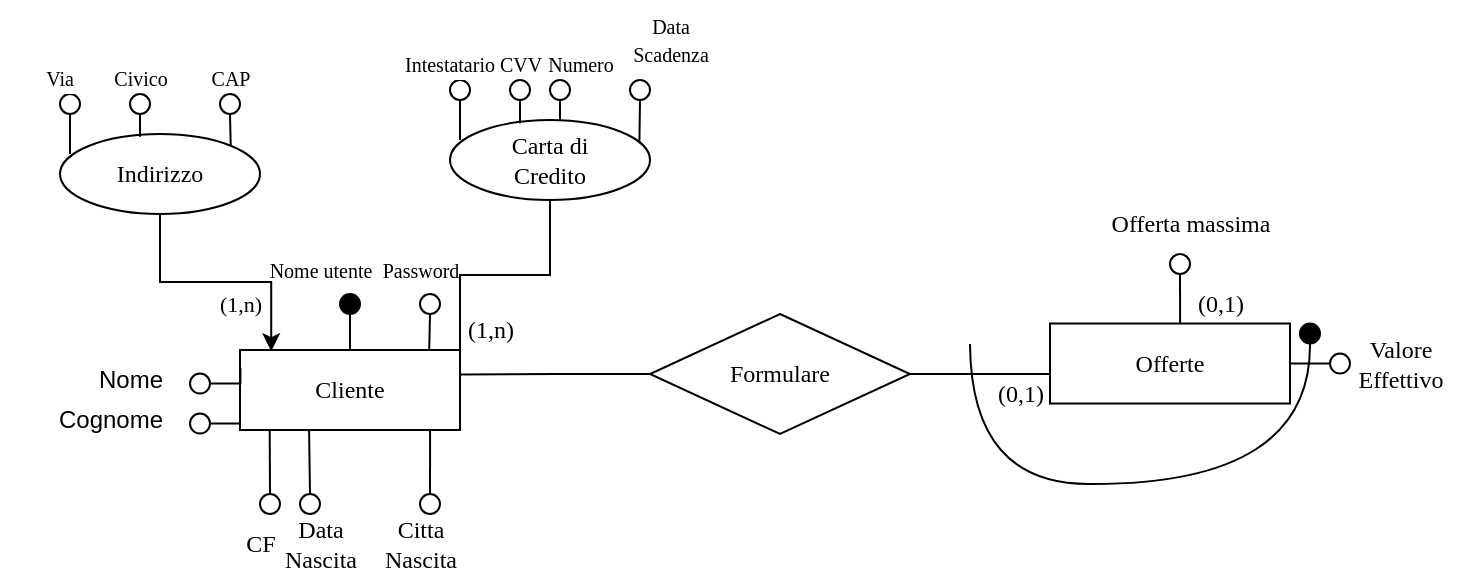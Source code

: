 <mxfile version="27.0.6">
  <diagram name="Pagina-1" id="IdZIklXSNSVNDeojrIxg">
    <mxGraphModel dx="591" dy="1478" grid="1" gridSize="10" guides="1" tooltips="1" connect="1" arrows="1" fold="1" page="1" pageScale="1" pageWidth="827" pageHeight="1169" math="0" shadow="0">
      <root>
        <mxCell id="0" />
        <mxCell id="1" parent="0" />
        <mxCell id="zjp3u2C6ABEVa1yzkm6k-19" style="edgeStyle=orthogonalEdgeStyle;rounded=0;orthogonalLoop=1;jettySize=auto;html=1;exitX=1;exitY=0;exitDx=0;exitDy=0;entryX=0.5;entryY=1;entryDx=0;entryDy=0;endArrow=none;startFill=0;" edge="1" parent="1" source="xMFfn7sjVob-yf2wYUGk-1" target="xMFfn7sjVob-yf2wYUGk-2">
          <mxGeometry relative="1" as="geometry" />
        </mxCell>
        <mxCell id="zjp3u2C6ABEVa1yzkm6k-23" style="edgeStyle=orthogonalEdgeStyle;rounded=0;orthogonalLoop=1;jettySize=auto;html=1;exitX=0.5;exitY=0;exitDx=0;exitDy=0;entryX=0.5;entryY=1;entryDx=0;entryDy=0;endArrow=none;startFill=0;" edge="1" parent="1" source="xMFfn7sjVob-yf2wYUGk-1" target="xMFfn7sjVob-yf2wYUGk-37">
          <mxGeometry relative="1" as="geometry" />
        </mxCell>
        <mxCell id="xMFfn7sjVob-yf2wYUGk-1" value="&lt;font&gt;Cliente&lt;/font&gt;" style="whiteSpace=wrap;html=1;align=center;fontFamily=Times New Roman;" parent="1" vertex="1">
          <mxGeometry x="265" y="118.0" width="110" height="40" as="geometry" />
        </mxCell>
        <mxCell id="xMFfn7sjVob-yf2wYUGk-2" value="&lt;font&gt;Carta di&lt;br&gt;Credito&lt;/font&gt;" style="ellipse;whiteSpace=wrap;html=1;align=center;fontFamily=Times New Roman;" parent="1" vertex="1">
          <mxGeometry x="370" y="3" width="100" height="40" as="geometry" />
        </mxCell>
        <mxCell id="xMFfn7sjVob-yf2wYUGk-3" value="" style="ellipse;whiteSpace=wrap;html=1;aspect=fixed;fontFamily=Times New Roman;" parent="1" vertex="1">
          <mxGeometry x="370" y="-17" width="10" height="10" as="geometry" />
        </mxCell>
        <mxCell id="xMFfn7sjVob-yf2wYUGk-4" value="" style="ellipse;whiteSpace=wrap;html=1;aspect=fixed;fontFamily=Times New Roman;" parent="1" vertex="1">
          <mxGeometry x="400" y="-17" width="10" height="10" as="geometry" />
        </mxCell>
        <mxCell id="xMFfn7sjVob-yf2wYUGk-5" style="edgeStyle=orthogonalEdgeStyle;rounded=0;orthogonalLoop=1;jettySize=auto;html=1;exitX=0.5;exitY=1;exitDx=0;exitDy=0;entryX=0.05;entryY=0.25;entryDx=0;entryDy=0;entryPerimeter=0;endArrow=none;startFill=0;fontFamily=Times New Roman;" parent="1" source="xMFfn7sjVob-yf2wYUGk-3" target="xMFfn7sjVob-yf2wYUGk-2" edge="1">
          <mxGeometry relative="1" as="geometry" />
        </mxCell>
        <mxCell id="xMFfn7sjVob-yf2wYUGk-6" style="edgeStyle=orthogonalEdgeStyle;rounded=0;orthogonalLoop=1;jettySize=auto;html=1;exitX=0.5;exitY=1;exitDx=0;exitDy=0;entryX=0.35;entryY=0.041;entryDx=0;entryDy=0;entryPerimeter=0;endArrow=none;startFill=0;fontFamily=Times New Roman;" parent="1" source="xMFfn7sjVob-yf2wYUGk-4" target="xMFfn7sjVob-yf2wYUGk-2" edge="1">
          <mxGeometry relative="1" as="geometry" />
        </mxCell>
        <mxCell id="xMFfn7sjVob-yf2wYUGk-7" value="" style="ellipse;whiteSpace=wrap;html=1;aspect=fixed;fontFamily=Times New Roman;" parent="1" vertex="1">
          <mxGeometry x="420" y="-17" width="10" height="10" as="geometry" />
        </mxCell>
        <mxCell id="xMFfn7sjVob-yf2wYUGk-8" value="" style="ellipse;whiteSpace=wrap;html=1;aspect=fixed;fontFamily=Times New Roman;" parent="1" vertex="1">
          <mxGeometry x="460" y="-17" width="10" height="10" as="geometry" />
        </mxCell>
        <mxCell id="xMFfn7sjVob-yf2wYUGk-9" style="edgeStyle=orthogonalEdgeStyle;rounded=0;orthogonalLoop=1;jettySize=auto;html=1;exitX=0.5;exitY=1;exitDx=0;exitDy=0;entryX=0.55;entryY=0.003;entryDx=0;entryDy=0;entryPerimeter=0;endArrow=none;startFill=0;fontFamily=Times New Roman;" parent="1" source="xMFfn7sjVob-yf2wYUGk-7" target="xMFfn7sjVob-yf2wYUGk-2" edge="1">
          <mxGeometry relative="1" as="geometry" />
        </mxCell>
        <mxCell id="xMFfn7sjVob-yf2wYUGk-10" value="&lt;font style=&quot;font-size: 10px;&quot;&gt;Intestatario&lt;/font&gt;" style="text;html=1;align=center;verticalAlign=middle;whiteSpace=wrap;rounded=0;fontFamily=Times New Roman;fontSize=12;fontColor=default;labelBackgroundColor=default;" parent="1" vertex="1">
          <mxGeometry x="340" y="-40" width="60" height="30" as="geometry" />
        </mxCell>
        <mxCell id="xMFfn7sjVob-yf2wYUGk-11" value="&lt;font&gt;CVV&lt;/font&gt;" style="text;html=1;align=center;verticalAlign=middle;resizable=0;points=[];autosize=1;strokeColor=none;fillColor=none;fontFamily=Times New Roman;fontSize=10;fontColor=default;labelBackgroundColor=default;" parent="1" vertex="1">
          <mxGeometry x="385" y="-40" width="40" height="30" as="geometry" />
        </mxCell>
        <mxCell id="xMFfn7sjVob-yf2wYUGk-12" value="&lt;font&gt;Numero&lt;/font&gt;" style="text;html=1;align=center;verticalAlign=middle;resizable=0;points=[];autosize=1;strokeColor=none;fillColor=none;fontFamily=Times New Roman;fontSize=10;fontColor=default;labelBackgroundColor=default;" parent="1" vertex="1">
          <mxGeometry x="405" y="-40" width="60" height="30" as="geometry" />
        </mxCell>
        <mxCell id="xMFfn7sjVob-yf2wYUGk-15" value="" style="ellipse;whiteSpace=wrap;html=1;aspect=fixed;fontFamily=Times New Roman;" parent="1" vertex="1">
          <mxGeometry x="355" y="190" width="10" height="10" as="geometry" />
        </mxCell>
        <mxCell id="xMFfn7sjVob-yf2wYUGk-16" value="" style="ellipse;whiteSpace=wrap;html=1;aspect=fixed;fontFamily=Times New Roman;" parent="1" vertex="1">
          <mxGeometry x="295" y="190" width="10" height="10" as="geometry" />
        </mxCell>
        <mxCell id="xMFfn7sjVob-yf2wYUGk-17" value="" style="ellipse;whiteSpace=wrap;html=1;aspect=fixed;fillColor=#FFFFFF;fontFamily=Times New Roman;" parent="1" vertex="1">
          <mxGeometry x="275" y="190" width="10" height="10" as="geometry" />
        </mxCell>
        <mxCell id="xMFfn7sjVob-yf2wYUGk-18" style="edgeStyle=orthogonalEdgeStyle;shape=connector;rounded=0;orthogonalLoop=1;jettySize=auto;html=1;exitX=0.5;exitY=0;exitDx=0;exitDy=0;entryX=0.135;entryY=0.99;entryDx=0;entryDy=0;entryPerimeter=0;strokeColor=default;align=center;verticalAlign=middle;fontFamily=Times New Roman;fontSize=7;fontColor=default;labelBackgroundColor=default;autosize=1;resizable=0;startFill=0;endArrow=none;" parent="1" source="xMFfn7sjVob-yf2wYUGk-17" target="xMFfn7sjVob-yf2wYUGk-1" edge="1">
          <mxGeometry relative="1" as="geometry" />
        </mxCell>
        <mxCell id="xMFfn7sjVob-yf2wYUGk-19" value="&lt;font&gt;CF&lt;/font&gt;" style="text;html=1;align=center;verticalAlign=middle;resizable=0;points=[];autosize=1;strokeColor=none;fillColor=none;fontFamily=Times New Roman;fontSize=12;fontColor=default;labelBackgroundColor=default;" parent="1" vertex="1">
          <mxGeometry x="255" y="200" width="40" height="30" as="geometry" />
        </mxCell>
        <mxCell id="xMFfn7sjVob-yf2wYUGk-20" style="edgeStyle=orthogonalEdgeStyle;shape=connector;rounded=0;orthogonalLoop=1;jettySize=auto;html=1;exitX=0.5;exitY=0;exitDx=0;exitDy=0;entryX=0.314;entryY=0.988;entryDx=0;entryDy=0;entryPerimeter=0;strokeColor=default;align=center;verticalAlign=middle;fontFamily=Times New Roman;fontSize=7;fontColor=default;labelBackgroundColor=default;autosize=1;resizable=0;startFill=0;endArrow=none;" parent="1" source="xMFfn7sjVob-yf2wYUGk-16" target="xMFfn7sjVob-yf2wYUGk-1" edge="1">
          <mxGeometry relative="1" as="geometry" />
        </mxCell>
        <mxCell id="xMFfn7sjVob-yf2wYUGk-21" value="&lt;font&gt;Data&lt;br&gt;Nascita&lt;/font&gt;" style="text;html=1;align=center;verticalAlign=middle;resizable=0;points=[];autosize=1;strokeColor=none;fillColor=none;fontFamily=Times New Roman;fontSize=12;fontColor=default;labelBackgroundColor=default;" parent="1" vertex="1">
          <mxGeometry x="275" y="195" width="60" height="40" as="geometry" />
        </mxCell>
        <mxCell id="xMFfn7sjVob-yf2wYUGk-22" value="&lt;font&gt;Citta&lt;br&gt;Nascita&lt;/font&gt;" style="text;html=1;align=center;verticalAlign=middle;resizable=0;points=[];autosize=1;strokeColor=none;fillColor=none;fontFamily=Times New Roman;fontSize=12;fontColor=default;labelBackgroundColor=default;" parent="1" vertex="1">
          <mxGeometry x="325" y="195" width="60" height="40" as="geometry" />
        </mxCell>
        <mxCell id="xMFfn7sjVob-yf2wYUGk-23" style="edgeStyle=orthogonalEdgeStyle;shape=connector;rounded=0;orthogonalLoop=1;jettySize=auto;html=1;exitX=1;exitY=0.5;exitDx=0;exitDy=0;entryX=0;entryY=0.75;entryDx=0;entryDy=0;strokeColor=default;align=center;verticalAlign=middle;fontFamily=Times New Roman;fontSize=11;fontColor=default;labelBackgroundColor=default;startFill=0;endArrow=none;" parent="1" source="xMFfn7sjVob-yf2wYUGk-24" target="xMFfn7sjVob-yf2wYUGk-1" edge="1">
          <mxGeometry relative="1" as="geometry" />
        </mxCell>
        <mxCell id="xMFfn7sjVob-yf2wYUGk-24" value="" style="ellipse;whiteSpace=wrap;html=1;aspect=fixed;fontFamily=Times New Roman;" parent="1" vertex="1">
          <mxGeometry x="240" y="149.76" width="10" height="10" as="geometry" />
        </mxCell>
        <mxCell id="xMFfn7sjVob-yf2wYUGk-25" style="edgeStyle=orthogonalEdgeStyle;shape=connector;rounded=0;orthogonalLoop=1;jettySize=auto;html=1;exitX=0.5;exitY=0;exitDx=0;exitDy=0;entryX=0.864;entryY=1.002;entryDx=0;entryDy=0;entryPerimeter=0;strokeColor=default;align=center;verticalAlign=middle;fontFamily=Times New Roman;fontSize=11;fontColor=default;labelBackgroundColor=default;startFill=0;endArrow=none;" parent="1" source="xMFfn7sjVob-yf2wYUGk-15" target="xMFfn7sjVob-yf2wYUGk-1" edge="1">
          <mxGeometry relative="1" as="geometry" />
        </mxCell>
        <mxCell id="xMFfn7sjVob-yf2wYUGk-26" value="" style="ellipse;whiteSpace=wrap;html=1;aspect=fixed;fontFamily=Times New Roman;" parent="1" vertex="1">
          <mxGeometry x="240" y="129.76" width="10" height="10" as="geometry" />
        </mxCell>
        <mxCell id="xMFfn7sjVob-yf2wYUGk-27" style="edgeStyle=orthogonalEdgeStyle;shape=connector;rounded=0;orthogonalLoop=1;jettySize=auto;html=1;exitX=1;exitY=0.5;exitDx=0;exitDy=0;entryX=0.002;entryY=0.224;entryDx=0;entryDy=0;entryPerimeter=0;strokeColor=default;align=center;verticalAlign=middle;fontFamily=Times New Roman;fontSize=11;fontColor=default;labelBackgroundColor=default;startFill=0;endArrow=none;" parent="1" source="xMFfn7sjVob-yf2wYUGk-26" target="xMFfn7sjVob-yf2wYUGk-1" edge="1">
          <mxGeometry relative="1" as="geometry" />
        </mxCell>
        <mxCell id="xMFfn7sjVob-yf2wYUGk-32" value="&lt;font&gt;(1,n)&lt;/font&gt;" style="text;html=1;align=center;verticalAlign=middle;resizable=0;points=[];autosize=1;strokeColor=none;fillColor=none;fontFamily=Times New Roman;fontSize=12;fontColor=default;labelBackgroundColor=default;" parent="1" vertex="1">
          <mxGeometry x="365" y="93.0" width="50" height="30" as="geometry" />
        </mxCell>
        <mxCell id="xMFfn7sjVob-yf2wYUGk-33" style="edgeStyle=orthogonalEdgeStyle;rounded=0;orthogonalLoop=1;jettySize=auto;html=1;exitX=0.5;exitY=1;exitDx=0;exitDy=0;entryX=0.947;entryY=0.288;entryDx=0;entryDy=0;entryPerimeter=0;endArrow=none;startFill=0;fontFamily=Times New Roman;" parent="1" source="xMFfn7sjVob-yf2wYUGk-8" target="xMFfn7sjVob-yf2wYUGk-2" edge="1">
          <mxGeometry relative="1" as="geometry" />
        </mxCell>
        <mxCell id="xMFfn7sjVob-yf2wYUGk-36" value="&lt;font&gt;Password&lt;/font&gt;" style="text;html=1;align=center;verticalAlign=middle;resizable=0;points=[];autosize=1;strokeColor=none;fillColor=none;fontSize=10;fontFamily=Times New Roman;" parent="1" vertex="1">
          <mxGeometry x="325" y="63" width="60" height="30" as="geometry" />
        </mxCell>
        <mxCell id="xMFfn7sjVob-yf2wYUGk-37" value="" style="ellipse;whiteSpace=wrap;html=1;aspect=fixed;fillColor=#000000;fontFamily=Times New Roman;" parent="1" vertex="1">
          <mxGeometry x="315" y="90" width="10" height="10" as="geometry" />
        </mxCell>
        <mxCell id="xMFfn7sjVob-yf2wYUGk-38" value="" style="ellipse;whiteSpace=wrap;html=1;aspect=fixed;fontFamily=Times New Roman;" parent="1" vertex="1">
          <mxGeometry x="355" y="90" width="10" height="10" as="geometry" />
        </mxCell>
        <mxCell id="xMFfn7sjVob-yf2wYUGk-45" value="Nome utente" style="text;html=1;align=center;verticalAlign=middle;resizable=0;points=[];autosize=1;strokeColor=none;fillColor=none;fontFamily=Times New Roman;fontSize=10;fontColor=default;labelBackgroundColor=default;" parent="1" vertex="1">
          <mxGeometry x="270" y="63" width="70" height="30" as="geometry" />
        </mxCell>
        <mxCell id="xMFfn7sjVob-yf2wYUGk-46" value="&lt;span style=&quot;font-family: &amp;quot;Times New Roman&amp;quot;; font-size: 10px;&quot;&gt;Data&lt;/span&gt;&lt;br style=&quot;font-family: &amp;quot;Times New Roman&amp;quot;; font-size: 10px;&quot;&gt;&lt;span style=&quot;font-family: &amp;quot;Times New Roman&amp;quot;; font-size: 10px;&quot;&gt;Scadenza&lt;/span&gt;" style="text;html=1;align=center;verticalAlign=middle;resizable=0;points=[];autosize=1;strokeColor=none;fillColor=none;fontFamily=Helvetica;fontSize=11;fontColor=default;labelBackgroundColor=default;" parent="1" vertex="1">
          <mxGeometry x="450" y="-57" width="60" height="40" as="geometry" />
        </mxCell>
        <mxCell id="zjp3u2C6ABEVa1yzkm6k-2" value="" style="ellipse;whiteSpace=wrap;html=1;aspect=fixed;fontFamily=Times New Roman;" vertex="1" parent="1">
          <mxGeometry x="730" y="70" width="10" height="10" as="geometry" />
        </mxCell>
        <mxCell id="zjp3u2C6ABEVa1yzkm6k-3" value="&lt;font style=&quot;&quot;&gt;Formulare&lt;/font&gt;" style="shape=rhombus;perimeter=rhombusPerimeter;whiteSpace=wrap;html=1;align=center;fontFamily=Times New Roman;" vertex="1" parent="1">
          <mxGeometry x="470" y="100" width="130" height="60" as="geometry" />
        </mxCell>
        <mxCell id="zjp3u2C6ABEVa1yzkm6k-4" value="&lt;font&gt;Offerte&lt;/font&gt;" style="whiteSpace=wrap;html=1;align=center;fontFamily=Times New Roman;" vertex="1" parent="1">
          <mxGeometry x="670" y="104.76" width="120" height="40" as="geometry" />
        </mxCell>
        <mxCell id="zjp3u2C6ABEVa1yzkm6k-5" style="edgeStyle=orthogonalEdgeStyle;shape=connector;rounded=0;orthogonalLoop=1;jettySize=auto;html=1;exitX=0;exitY=0.5;exitDx=0;exitDy=0;entryX=1;entryY=0.5;entryDx=0;entryDy=0;strokeColor=default;align=center;verticalAlign=middle;fontFamily=Times New Roman;fontSize=11;fontColor=default;labelBackgroundColor=default;startFill=0;endArrow=none;" edge="1" parent="1" source="zjp3u2C6ABEVa1yzkm6k-6" target="zjp3u2C6ABEVa1yzkm6k-4">
          <mxGeometry relative="1" as="geometry" />
        </mxCell>
        <mxCell id="zjp3u2C6ABEVa1yzkm6k-6" value="" style="ellipse;whiteSpace=wrap;html=1;aspect=fixed;fontFamily=Times New Roman;" vertex="1" parent="1">
          <mxGeometry x="810" y="119.76" width="10" height="10" as="geometry" />
        </mxCell>
        <mxCell id="zjp3u2C6ABEVa1yzkm6k-7" value="&lt;font&gt;Valore&lt;br&gt;Effettivo&lt;/font&gt;" style="text;html=1;align=center;verticalAlign=middle;resizable=0;points=[];autosize=1;strokeColor=none;fillColor=none;fontFamily=Times New Roman;fontSize=12;fontColor=default;labelBackgroundColor=default;" vertex="1" parent="1">
          <mxGeometry x="810" y="104.76" width="70" height="40" as="geometry" />
        </mxCell>
        <mxCell id="zjp3u2C6ABEVa1yzkm6k-8" style="edgeStyle=orthogonalEdgeStyle;shape=connector;rounded=0;orthogonalLoop=1;jettySize=auto;html=1;exitX=1;exitY=0.5;exitDx=0;exitDy=0;entryX=-0.004;entryY=0.63;entryDx=0;entryDy=0;entryPerimeter=0;strokeColor=default;align=center;verticalAlign=middle;fontFamily=Times New Roman;fontSize=11;fontColor=default;labelBackgroundColor=default;startFill=0;endArrow=none;" edge="1" parent="1" source="zjp3u2C6ABEVa1yzkm6k-3" target="zjp3u2C6ABEVa1yzkm6k-4">
          <mxGeometry relative="1" as="geometry" />
        </mxCell>
        <mxCell id="zjp3u2C6ABEVa1yzkm6k-9" value="&lt;font&gt;(0,1)&lt;/font&gt;" style="text;html=1;align=center;verticalAlign=middle;resizable=0;points=[];autosize=1;strokeColor=none;fillColor=none;fontFamily=Times New Roman;fontSize=12;fontColor=default;labelBackgroundColor=default;" vertex="1" parent="1">
          <mxGeometry x="630" y="125.4" width="50" height="30" as="geometry" />
        </mxCell>
        <mxCell id="zjp3u2C6ABEVa1yzkm6k-10" style="edgeStyle=orthogonalEdgeStyle;shape=connector;rounded=0;orthogonalLoop=1;jettySize=auto;html=1;exitX=0.5;exitY=1;exitDx=0;exitDy=0;strokeColor=default;align=center;verticalAlign=middle;fontFamily=Times New Roman;fontSize=11;fontColor=default;labelBackgroundColor=default;startFill=0;endArrow=none;entryX=0.542;entryY=-0.01;entryDx=0;entryDy=0;entryPerimeter=0;" edge="1" parent="1" source="zjp3u2C6ABEVa1yzkm6k-2" target="zjp3u2C6ABEVa1yzkm6k-4">
          <mxGeometry relative="1" as="geometry">
            <mxPoint x="735" y="100" as="targetPoint" />
          </mxGeometry>
        </mxCell>
        <mxCell id="zjp3u2C6ABEVa1yzkm6k-11" value="&lt;font&gt;Offerta massima&lt;br&gt;&lt;/font&gt;" style="text;html=1;align=center;verticalAlign=middle;resizable=0;points=[];autosize=1;strokeColor=none;fillColor=none;fontFamily=Times New Roman;fontSize=12;fontColor=default;labelBackgroundColor=default;" vertex="1" parent="1">
          <mxGeometry x="690" y="40" width="100" height="30" as="geometry" />
        </mxCell>
        <mxCell id="zjp3u2C6ABEVa1yzkm6k-12" value="&lt;font&gt;(0,1)&lt;/font&gt;" style="text;html=1;align=center;verticalAlign=middle;resizable=0;points=[];autosize=1;strokeColor=none;fillColor=none;fontSize=12;fontFamily=Times New Roman;" vertex="1" parent="1">
          <mxGeometry x="730" y="80.4" width="50" height="30" as="geometry" />
        </mxCell>
        <mxCell id="zjp3u2C6ABEVa1yzkm6k-13" value="" style="ellipse;whiteSpace=wrap;html=1;aspect=fixed;fontFamily=Times New Roman;fillColor=#000000;" vertex="1" parent="1">
          <mxGeometry x="795" y="104.76" width="10" height="10" as="geometry" />
        </mxCell>
        <mxCell id="zjp3u2C6ABEVa1yzkm6k-15" value="" style="endArrow=none;html=1;rounded=0;edgeStyle=orthogonalEdgeStyle;curved=1;" edge="1" parent="1">
          <mxGeometry width="50" height="50" relative="1" as="geometry">
            <mxPoint x="690" y="185" as="sourcePoint" />
            <mxPoint x="800" y="115" as="targetPoint" />
          </mxGeometry>
        </mxCell>
        <mxCell id="zjp3u2C6ABEVa1yzkm6k-16" value="" style="endArrow=none;html=1;rounded=0;edgeStyle=orthogonalEdgeStyle;curved=1;" edge="1" parent="1">
          <mxGeometry width="50" height="50" relative="1" as="geometry">
            <mxPoint x="690" y="185" as="sourcePoint" />
            <mxPoint x="630" y="115" as="targetPoint" />
          </mxGeometry>
        </mxCell>
        <mxCell id="zjp3u2C6ABEVa1yzkm6k-21" value="Nome" style="text;html=1;align=center;verticalAlign=middle;resizable=0;points=[];autosize=1;strokeColor=none;fillColor=none;" vertex="1" parent="1">
          <mxGeometry x="180" y="118" width="60" height="30" as="geometry" />
        </mxCell>
        <mxCell id="zjp3u2C6ABEVa1yzkm6k-22" value="Cognome" style="text;html=1;align=center;verticalAlign=middle;resizable=0;points=[];autosize=1;strokeColor=none;fillColor=none;" vertex="1" parent="1">
          <mxGeometry x="160" y="138" width="80" height="30" as="geometry" />
        </mxCell>
        <mxCell id="zjp3u2C6ABEVa1yzkm6k-24" style="edgeStyle=orthogonalEdgeStyle;rounded=0;orthogonalLoop=1;jettySize=auto;html=1;exitX=0.5;exitY=1;exitDx=0;exitDy=0;entryX=0.86;entryY=0;entryDx=0;entryDy=0;entryPerimeter=0;fontFamily=Times New Roman;endArrow=none;startFill=0;" edge="1" parent="1" source="xMFfn7sjVob-yf2wYUGk-38" target="xMFfn7sjVob-yf2wYUGk-1">
          <mxGeometry relative="1" as="geometry" />
        </mxCell>
        <mxCell id="zjp3u2C6ABEVa1yzkm6k-25" value="Indirizzo" style="ellipse;whiteSpace=wrap;html=1;align=center;fontFamily=Times New Roman;" vertex="1" parent="1">
          <mxGeometry x="175" y="10" width="100" height="40" as="geometry" />
        </mxCell>
        <mxCell id="zjp3u2C6ABEVa1yzkm6k-26" value="" style="ellipse;whiteSpace=wrap;html=1;aspect=fixed;fontFamily=Times New Roman;" vertex="1" parent="1">
          <mxGeometry x="175" y="-10" width="10" height="10" as="geometry" />
        </mxCell>
        <mxCell id="zjp3u2C6ABEVa1yzkm6k-27" value="" style="ellipse;whiteSpace=wrap;html=1;aspect=fixed;fontFamily=Times New Roman;" vertex="1" parent="1">
          <mxGeometry x="255" y="-10" width="10" height="10" as="geometry" />
        </mxCell>
        <mxCell id="zjp3u2C6ABEVa1yzkm6k-28" style="edgeStyle=orthogonalEdgeStyle;rounded=0;orthogonalLoop=1;jettySize=auto;html=1;exitX=0.5;exitY=1;exitDx=0;exitDy=0;entryX=0.05;entryY=0.25;entryDx=0;entryDy=0;entryPerimeter=0;endArrow=none;startFill=0;fontFamily=Times New Roman;" edge="1" parent="1" source="zjp3u2C6ABEVa1yzkm6k-26" target="zjp3u2C6ABEVa1yzkm6k-25">
          <mxGeometry relative="1" as="geometry" />
        </mxCell>
        <mxCell id="zjp3u2C6ABEVa1yzkm6k-29" style="edgeStyle=orthogonalEdgeStyle;rounded=0;orthogonalLoop=1;jettySize=auto;html=1;exitX=0.5;exitY=1;exitDx=0;exitDy=0;entryX=1;entryY=0;entryDx=0;entryDy=0;endArrow=none;startFill=0;fontFamily=Times New Roman;" edge="1" parent="1" target="zjp3u2C6ABEVa1yzkm6k-25">
          <mxGeometry relative="1" as="geometry">
            <mxPoint x="260" as="sourcePoint" />
            <mxPoint x="260" y="11.64" as="targetPoint" />
          </mxGeometry>
        </mxCell>
        <mxCell id="zjp3u2C6ABEVa1yzkm6k-30" value="" style="ellipse;whiteSpace=wrap;html=1;aspect=fixed;fontFamily=Times New Roman;" vertex="1" parent="1">
          <mxGeometry x="210" y="-10" width="10" height="10" as="geometry" />
        </mxCell>
        <mxCell id="zjp3u2C6ABEVa1yzkm6k-33" value="&lt;font style=&quot;font-size: 10px;&quot;&gt;Via&lt;/font&gt;" style="text;html=1;align=center;verticalAlign=middle;whiteSpace=wrap;rounded=0;fontFamily=Times New Roman;fontSize=12;fontColor=default;labelBackgroundColor=default;" vertex="1" parent="1">
          <mxGeometry x="145" y="-33" width="60" height="30" as="geometry" />
        </mxCell>
        <mxCell id="zjp3u2C6ABEVa1yzkm6k-34" value="&lt;font&gt;CAP&lt;/font&gt;" style="text;html=1;align=center;verticalAlign=middle;resizable=0;points=[];autosize=1;strokeColor=none;fillColor=none;fontFamily=Times New Roman;fontSize=10;fontColor=default;labelBackgroundColor=default;" vertex="1" parent="1">
          <mxGeometry x="240" y="-33" width="40" height="30" as="geometry" />
        </mxCell>
        <mxCell id="zjp3u2C6ABEVa1yzkm6k-35" value="&lt;font&gt;Civico&lt;/font&gt;" style="text;html=1;align=center;verticalAlign=middle;resizable=0;points=[];autosize=1;strokeColor=none;fillColor=none;fontFamily=Times New Roman;fontSize=10;fontColor=default;labelBackgroundColor=default;" vertex="1" parent="1">
          <mxGeometry x="190" y="-33" width="50" height="30" as="geometry" />
        </mxCell>
        <mxCell id="zjp3u2C6ABEVa1yzkm6k-39" style="edgeStyle=orthogonalEdgeStyle;rounded=0;orthogonalLoop=1;jettySize=auto;html=1;exitX=0.5;exitY=1;exitDx=0;exitDy=0;entryX=0.142;entryY=0.015;entryDx=0;entryDy=0;entryPerimeter=0;" edge="1" parent="1" source="zjp3u2C6ABEVa1yzkm6k-25" target="xMFfn7sjVob-yf2wYUGk-1">
          <mxGeometry relative="1" as="geometry" />
        </mxCell>
        <mxCell id="zjp3u2C6ABEVa1yzkm6k-40" style="edgeStyle=orthogonalEdgeStyle;rounded=0;orthogonalLoop=1;jettySize=auto;html=1;exitX=0.5;exitY=1;exitDx=0;exitDy=0;entryX=0.4;entryY=0.035;entryDx=0;entryDy=0;entryPerimeter=0;fontFamily=Times New Roman;endArrow=none;startFill=0;" edge="1" parent="1" source="zjp3u2C6ABEVa1yzkm6k-30" target="zjp3u2C6ABEVa1yzkm6k-25">
          <mxGeometry relative="1" as="geometry" />
        </mxCell>
        <mxCell id="zjp3u2C6ABEVa1yzkm6k-41" value="(1,n)" style="text;html=1;align=center;verticalAlign=middle;resizable=0;points=[];autosize=1;strokeColor=none;fillColor=none;fontSize=11;fontFamily=Times New Roman;" vertex="1" parent="1">
          <mxGeometry x="245" y="80" width="40" height="30" as="geometry" />
        </mxCell>
        <mxCell id="zjp3u2C6ABEVa1yzkm6k-42" style="edgeStyle=orthogonalEdgeStyle;rounded=0;orthogonalLoop=1;jettySize=auto;html=1;exitX=0;exitY=0.5;exitDx=0;exitDy=0;entryX=1.002;entryY=0.306;entryDx=0;entryDy=0;entryPerimeter=0;endArrow=none;startFill=0;" edge="1" parent="1" source="zjp3u2C6ABEVa1yzkm6k-3" target="xMFfn7sjVob-yf2wYUGk-1">
          <mxGeometry relative="1" as="geometry" />
        </mxCell>
      </root>
    </mxGraphModel>
  </diagram>
</mxfile>
